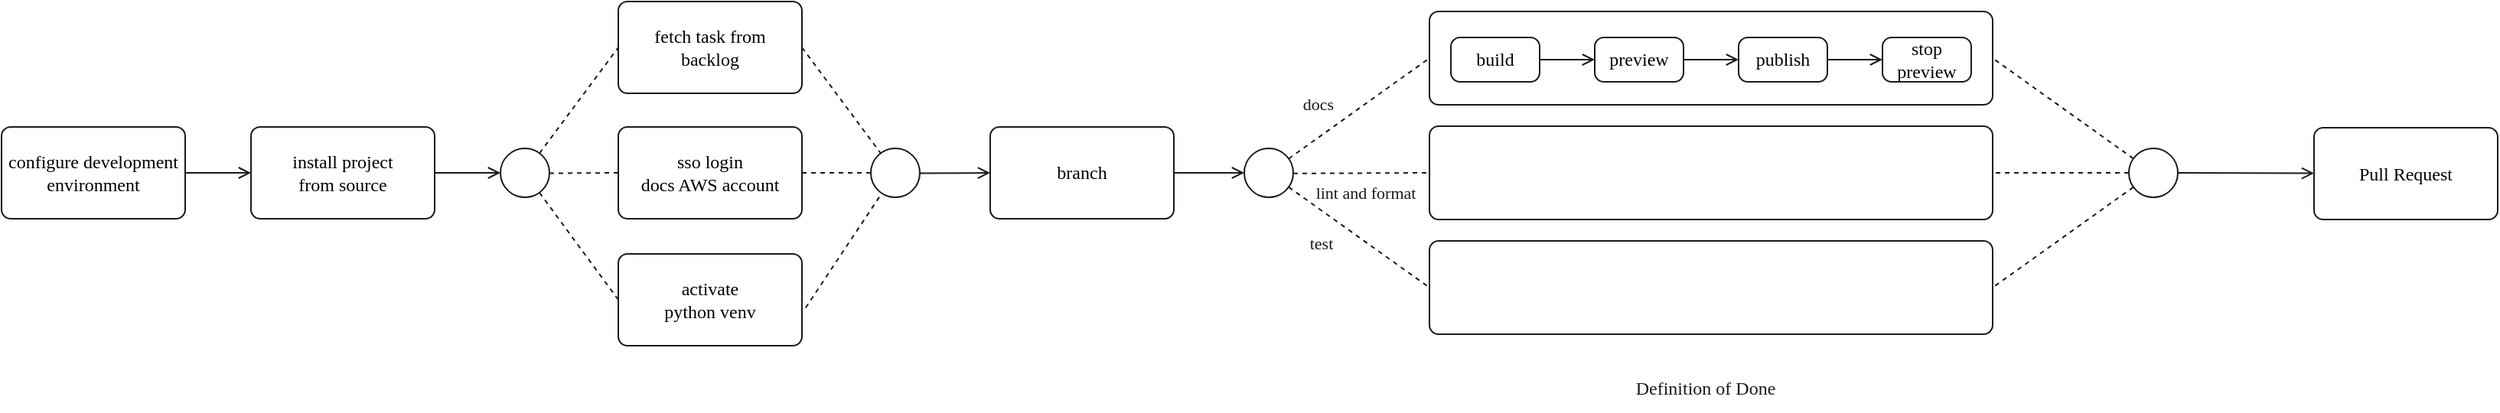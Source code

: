 <mxfile>
    <diagram id="FAohbAMqP-a9JWOfPqva" name="Page-1">
        <mxGraphModel dx="1869" dy="1135" grid="0" gridSize="10" guides="1" tooltips="1" connect="1" arrows="1" fold="1" page="0" pageScale="1" pageWidth="3300" pageHeight="4681" background="none" math="0" shadow="0">
            <root>
                <mxCell id="0"/>
                <mxCell id="1" style="" parent="0"/>
                <mxCell id="110" value="body" parent="0"/>
                <mxCell id="327" style="edgeStyle=none;html=1;dashed=1;strokeColor=#1A1A1A;endArrow=none;endFill=0;exitX=1.02;exitY=0.588;exitDx=0;exitDy=0;exitPerimeter=0;fontFamily=source code pro;fontColor=#1A1A1A;fontStyle=0" parent="110" source="128" target="323" edge="1">
                    <mxGeometry relative="1" as="geometry"/>
                </mxCell>
                <mxCell id="128" value="&lt;span&gt;activate&lt;br&gt;python venv&lt;br&gt;&lt;/span&gt;" style="rounded=1;whiteSpace=wrap;html=1;strokeColor=#1A1A1A;fillColor=none;arcSize=12;absoluteArcSize=1;fontFamily=source code pro;fontStyle=0" parent="110" vertex="1">
                    <mxGeometry x="74" y="-96" width="120" height="60" as="geometry"/>
                </mxCell>
                <mxCell id="326" style="edgeStyle=none;html=1;endArrow=none;endFill=0;dashed=1;strokeColor=#1A1A1A;fontFamily=source code pro;fontColor=#1A1A1A;fontStyle=0" parent="110" source="322" target="323" edge="1">
                    <mxGeometry relative="1" as="geometry"/>
                </mxCell>
                <mxCell id="322" value="&lt;span&gt;sso login&lt;br&gt;docs AWS account&lt;br&gt;&lt;/span&gt;" style="rounded=1;whiteSpace=wrap;html=1;strokeColor=#1A1A1A;fillColor=none;arcSize=12;absoluteArcSize=1;fontFamily=source code pro;fontStyle=0" parent="110" vertex="1">
                    <mxGeometry x="74" y="-179" width="120" height="60" as="geometry"/>
                </mxCell>
                <mxCell id="323" value="" style="ellipse;whiteSpace=wrap;html=1;aspect=fixed;fillColor=none;strokeColor=#1A1A1A;fontFamily=source code pro;fontColor=#1A1A1A;fontStyle=0" parent="110" vertex="1">
                    <mxGeometry x="239" y="-165" width="32" height="32" as="geometry"/>
                </mxCell>
                <mxCell id="325" value="&lt;span&gt;&lt;br&gt;&lt;/span&gt;" style="rounded=1;whiteSpace=wrap;html=1;strokeColor=#1A1A1A;fillColor=none;arcSize=12;absoluteArcSize=1;fontFamily=source code pro;fontColor=#1A1A1A;fontStyle=0" parent="110" vertex="1">
                    <mxGeometry x="604" y="-254.5" width="368" height="61" as="geometry"/>
                </mxCell>
                <mxCell id="328" value="&lt;span&gt;install project&lt;br&gt;from source&lt;br&gt;&lt;/span&gt;" style="rounded=1;whiteSpace=wrap;html=1;strokeColor=#1A1A1A;fillColor=none;arcSize=12;absoluteArcSize=1;fontFamily=source code pro;fontStyle=0" parent="110" vertex="1">
                    <mxGeometry x="-166" y="-179" width="120" height="60" as="geometry"/>
                </mxCell>
                <mxCell id="330" style="edgeStyle=none;html=1;strokeColor=#1A1A1A;endArrow=open;endFill=0;fontFamily=source code pro;fontColor=#1A1A1A;fontStyle=0" parent="110" source="328" target="331" edge="1">
                    <mxGeometry relative="1" as="geometry">
                        <mxPoint x="415" y="-139" as="targetPoint"/>
                        <mxPoint x="338.0" y="-139.119" as="sourcePoint"/>
                    </mxGeometry>
                </mxCell>
                <mxCell id="331" value="" style="ellipse;whiteSpace=wrap;html=1;aspect=fixed;fillColor=none;strokeColor=#1A1A1A;fontFamily=source code pro;fontColor=#1A1A1A;fontStyle=0" parent="110" vertex="1">
                    <mxGeometry x="-3" y="-165" width="32" height="32" as="geometry"/>
                </mxCell>
                <mxCell id="332" style="edgeStyle=none;html=1;dashed=1;strokeColor=#1A1A1A;endArrow=none;endFill=0;fontFamily=source code pro;fontColor=#1A1A1A;fontStyle=0" parent="110" source="331" target="322" edge="1">
                    <mxGeometry relative="1" as="geometry">
                        <mxPoint x="202.0" y="-115.264" as="sourcePoint"/>
                        <mxPoint x="260.759" y="-134.129" as="targetPoint"/>
                    </mxGeometry>
                </mxCell>
                <mxCell id="333" style="edgeStyle=none;html=1;dashed=1;strokeColor=#1A1A1A;endArrow=none;endFill=0;entryX=0;entryY=0.5;entryDx=0;entryDy=0;fontFamily=source code pro;fontColor=#1A1A1A;fontStyle=0" parent="110" source="331" target="128" edge="1">
                    <mxGeometry relative="1" as="geometry">
                        <mxPoint x="-6" y="-145" as="sourcePoint"/>
                        <mxPoint x="82" y="-154.294" as="targetPoint"/>
                    </mxGeometry>
                </mxCell>
                <mxCell id="337" value="&lt;span&gt;configure development&lt;br&gt;environment&lt;br&gt;&lt;/span&gt;" style="rounded=1;whiteSpace=wrap;html=1;strokeColor=#1A1A1A;fillColor=none;arcSize=12;absoluteArcSize=1;fontFamily=source code pro;fontStyle=0" parent="110" vertex="1">
                    <mxGeometry x="-329" y="-179" width="120" height="60" as="geometry"/>
                </mxCell>
                <mxCell id="338" style="edgeStyle=none;html=1;strokeColor=#1A1A1A;endArrow=open;endFill=0;fontFamily=source code pro;fontColor=#1A1A1A;fontStyle=0" parent="110" source="337" target="328" edge="1">
                    <mxGeometry relative="1" as="geometry">
                        <mxPoint x="-166" y="-149.71" as="targetPoint"/>
                        <mxPoint x="-36" y="-139" as="sourcePoint"/>
                    </mxGeometry>
                </mxCell>
                <mxCell id="339" value="docs" style="edgeStyle=none;html=1;dashed=1;strokeColor=#1A1A1A;endArrow=none;endFill=0;entryX=0;entryY=0.5;entryDx=0;entryDy=0;labelBackgroundColor=none;fontColor=#1A1A1A;fontFamily=source code pro;fontStyle=0" parent="110" source="358" target="325" edge="1">
                    <mxGeometry x="-0.359" y="18" relative="1" as="geometry">
                        <mxPoint x="202" y="-116.985" as="sourcePoint"/>
                        <mxPoint x="249.891" y="-133.734" as="targetPoint"/>
                        <mxPoint as="offset"/>
                    </mxGeometry>
                </mxCell>
                <mxCell id="340" value="&lt;span&gt;build&lt;br&gt;&lt;/span&gt;" style="rounded=1;whiteSpace=wrap;html=1;strokeColor=#1A1A1A;fillColor=none;arcSize=12;absoluteArcSize=1;fontFamily=source code pro;fontStyle=0" parent="110" vertex="1">
                    <mxGeometry x="618" y="-237.5" width="58" height="29" as="geometry"/>
                </mxCell>
                <mxCell id="341" value="&lt;span&gt;preview&lt;br&gt;&lt;/span&gt;" style="rounded=1;whiteSpace=wrap;html=1;strokeColor=#1A1A1A;fillColor=none;arcSize=12;absoluteArcSize=1;fontFamily=source code pro;fontStyle=0" parent="110" vertex="1">
                    <mxGeometry x="712" y="-237.5" width="58" height="29" as="geometry"/>
                </mxCell>
                <mxCell id="342" value="&lt;span&gt;stop&lt;br&gt;preview&lt;br&gt;&lt;/span&gt;" style="rounded=1;whiteSpace=wrap;html=1;strokeColor=#1A1A1A;fillColor=none;arcSize=12;absoluteArcSize=1;fontFamily=source code pro;fontStyle=0" parent="110" vertex="1">
                    <mxGeometry x="900" y="-237.5" width="58" height="29" as="geometry"/>
                </mxCell>
                <mxCell id="344" style="edgeStyle=none;html=1;strokeColor=#1A1A1A;endArrow=open;endFill=0;fontFamily=source code pro;fontStyle=0" parent="110" source="340" target="341" edge="1">
                    <mxGeometry relative="1" as="geometry">
                        <mxPoint x="724" y="-199" as="targetPoint"/>
                        <mxPoint x="681" y="-199" as="sourcePoint"/>
                    </mxGeometry>
                </mxCell>
                <mxCell id="345" value="&lt;span&gt;publish&lt;br&gt;&lt;/span&gt;" style="rounded=1;whiteSpace=wrap;html=1;strokeColor=#1A1A1A;fillColor=none;arcSize=12;absoluteArcSize=1;fontFamily=source code pro;fontStyle=0" parent="110" vertex="1">
                    <mxGeometry x="806" y="-237.5" width="58" height="29" as="geometry"/>
                </mxCell>
                <mxCell id="346" style="edgeStyle=none;html=1;strokeColor=#1A1A1A;endArrow=open;endFill=0;fontFamily=source code pro;fontStyle=0" parent="110" source="341" target="345" edge="1">
                    <mxGeometry relative="1" as="geometry">
                        <mxPoint x="751" y="-170.5" as="targetPoint"/>
                        <mxPoint x="703" y="-194.5" as="sourcePoint"/>
                    </mxGeometry>
                </mxCell>
                <mxCell id="348" style="edgeStyle=none;html=1;strokeColor=#1A1A1A;endArrow=open;endFill=0;fontFamily=source code pro;fontStyle=0" parent="110" source="345" target="342" edge="1">
                    <mxGeometry relative="1" as="geometry">
                        <mxPoint x="816" y="-213" as="targetPoint"/>
                        <mxPoint x="780" y="-213" as="sourcePoint"/>
                    </mxGeometry>
                </mxCell>
                <mxCell id="349" value="&lt;span&gt;fetch task from&lt;br&gt;backlog&lt;br&gt;&lt;/span&gt;" style="rounded=1;whiteSpace=wrap;html=1;strokeColor=#1A1A1A;fillColor=none;arcSize=12;absoluteArcSize=1;fontFamily=source code pro;fontStyle=0" parent="110" vertex="1">
                    <mxGeometry x="74" y="-261" width="120" height="60" as="geometry"/>
                </mxCell>
                <mxCell id="350" style="edgeStyle=none;html=1;dashed=1;strokeColor=#1A1A1A;endArrow=none;endFill=0;entryX=0;entryY=0.5;entryDx=0;entryDy=0;fontFamily=source code pro;fontColor=#1A1A1A;fontStyle=0" parent="110" source="331" target="349" edge="1">
                    <mxGeometry relative="1" as="geometry">
                        <mxPoint x="38.201" y="-143.994" as="sourcePoint"/>
                        <mxPoint x="82" y="-158.832" as="targetPoint"/>
                    </mxGeometry>
                </mxCell>
                <mxCell id="351" style="edgeStyle=none;html=1;dashed=1;strokeColor=#1A1A1A;endArrow=none;endFill=0;exitX=1;exitY=0.5;exitDx=0;exitDy=0;fontFamily=source code pro;fontColor=#1A1A1A;fontStyle=0" parent="110" source="349" target="323" edge="1">
                    <mxGeometry relative="1" as="geometry">
                        <mxPoint x="30.115" y="-153.331" as="sourcePoint"/>
                        <mxPoint x="82" y="-257" as="targetPoint"/>
                    </mxGeometry>
                </mxCell>
                <mxCell id="352" value="&lt;span&gt;&lt;br&gt;&lt;/span&gt;" style="rounded=1;whiteSpace=wrap;html=1;strokeColor=#1A1A1A;fillColor=none;arcSize=12;absoluteArcSize=1;fontFamily=source code pro;fontColor=#1A1A1A;fontStyle=0" parent="110" vertex="1">
                    <mxGeometry x="604" y="-179.5" width="368" height="61" as="geometry"/>
                </mxCell>
                <mxCell id="353" value="lint and format" style="edgeStyle=none;html=1;dashed=1;strokeColor=#1A1A1A;endArrow=none;endFill=0;entryX=0;entryY=0.5;entryDx=0;entryDy=0;labelBackgroundColor=none;fontColor=#1A1A1A;fontFamily=source code pro;fontStyle=0" parent="110" source="358" target="352" edge="1">
                    <mxGeometry x="0.056" y="-13" relative="1" as="geometry">
                        <mxPoint x="339.002" y="-88.982" as="sourcePoint"/>
                        <mxPoint x="324.541" y="-60.734" as="targetPoint"/>
                        <mxPoint as="offset"/>
                    </mxGeometry>
                </mxCell>
                <mxCell id="354" value="&lt;span&gt;&lt;br&gt;&lt;/span&gt;" style="rounded=1;whiteSpace=wrap;html=1;strokeColor=#1A1A1A;fillColor=none;arcSize=12;absoluteArcSize=1;fontFamily=source code pro;fontColor=#1A1A1A;fontStyle=0" parent="110" vertex="1">
                    <mxGeometry x="604" y="-104.5" width="368" height="61" as="geometry"/>
                </mxCell>
                <mxCell id="355" value="test" style="edgeStyle=none;html=1;dashed=1;strokeColor=#1A1A1A;endArrow=none;endFill=0;entryX=0;entryY=0.5;entryDx=0;entryDy=0;labelBackgroundColor=none;fontColor=#1A1A1A;fontFamily=source code pro;fontStyle=0" parent="110" source="358" target="354" edge="1">
                    <mxGeometry x="-0.32" y="-18" relative="1" as="geometry">
                        <mxPoint x="339.002" y="-13.982" as="sourcePoint"/>
                        <mxPoint x="324.541" y="14.266" as="targetPoint"/>
                        <mxPoint as="offset"/>
                    </mxGeometry>
                </mxCell>
                <mxCell id="356" value="&lt;span&gt;branch&lt;br&gt;&lt;/span&gt;" style="rounded=1;whiteSpace=wrap;html=1;strokeColor=#1A1A1A;fillColor=none;arcSize=12;absoluteArcSize=1;fontFamily=source code pro;fontStyle=0" parent="110" vertex="1">
                    <mxGeometry x="317" y="-179" width="120" height="60" as="geometry"/>
                </mxCell>
                <mxCell id="357" style="edgeStyle=none;html=1;strokeColor=#1A1A1A;endArrow=open;endFill=0;entryX=0;entryY=0.5;entryDx=0;entryDy=0;fontFamily=source code pro;fontColor=#1A1A1A;fontStyle=0" parent="110" source="323" target="356" edge="1">
                    <mxGeometry relative="1" as="geometry">
                        <mxPoint x="-156" y="-139" as="targetPoint"/>
                        <mxPoint x="-199" y="-139" as="sourcePoint"/>
                    </mxGeometry>
                </mxCell>
                <mxCell id="358" value="" style="ellipse;whiteSpace=wrap;html=1;aspect=fixed;fillColor=none;strokeColor=#1A1A1A;fontFamily=source code pro;fontColor=#1A1A1A;fontStyle=0" parent="110" vertex="1">
                    <mxGeometry x="483" y="-165" width="32" height="32" as="geometry"/>
                </mxCell>
                <mxCell id="359" style="edgeStyle=none;html=1;strokeColor=#1A1A1A;endArrow=open;endFill=0;exitX=1;exitY=0.5;exitDx=0;exitDy=0;fontFamily=source code pro;fontColor=#1A1A1A;fontStyle=0" parent="110" source="356" target="358" edge="1">
                    <mxGeometry relative="1" as="geometry">
                        <mxPoint x="319" y="-139" as="targetPoint"/>
                        <mxPoint x="355.035" y="-328.277" as="sourcePoint"/>
                    </mxGeometry>
                </mxCell>
                <mxCell id="360" value="" style="edgeStyle=none;html=1;dashed=1;strokeColor=#1A1A1A;endArrow=none;endFill=0;entryX=1;entryY=0.5;entryDx=0;entryDy=0;labelBackgroundColor=none;fontColor=#1A1A1A;fontFamily=source code pro;fontStyle=0" parent="110" source="364" target="325" edge="1">
                    <mxGeometry x="0.066" y="20" relative="1" as="geometry">
                        <mxPoint x="956" y="-116.985" as="sourcePoint"/>
                        <mxPoint x="1358" y="-224.0" as="targetPoint"/>
                        <mxPoint as="offset"/>
                    </mxGeometry>
                </mxCell>
                <mxCell id="361" value="" style="edgeStyle=none;html=1;dashed=1;strokeColor=#1A1A1A;endArrow=none;endFill=0;entryX=1;entryY=0.5;entryDx=0;entryDy=0;labelBackgroundColor=none;fontColor=#1A1A1A;fontFamily=source code pro;fontStyle=0" parent="110" source="364" target="352" edge="1">
                    <mxGeometry x="0.153" y="14" relative="1" as="geometry">
                        <mxPoint x="1093.002" y="-88.982" as="sourcePoint"/>
                        <mxPoint x="1358" y="-149" as="targetPoint"/>
                        <mxPoint as="offset"/>
                    </mxGeometry>
                </mxCell>
                <mxCell id="362" value="" style="edgeStyle=none;html=1;dashed=1;strokeColor=#1A1A1A;endArrow=none;endFill=0;entryX=1;entryY=0.5;entryDx=0;entryDy=0;labelBackgroundColor=none;fontColor=#1A1A1A;fontFamily=source code pro;fontStyle=0" parent="110" source="364" target="354" edge="1">
                    <mxGeometry x="-0.174" y="15" relative="1" as="geometry">
                        <mxPoint x="1093.002" y="-13.982" as="sourcePoint"/>
                        <mxPoint x="1358" y="-74" as="targetPoint"/>
                        <mxPoint as="offset"/>
                    </mxGeometry>
                </mxCell>
                <mxCell id="363" value="&lt;span&gt;Pull Request&lt;br&gt;&lt;/span&gt;" style="rounded=1;whiteSpace=wrap;html=1;strokeColor=#1A1A1A;fillColor=none;arcSize=12;absoluteArcSize=1;fontFamily=source code pro;fontStyle=0" parent="110" vertex="1">
                    <mxGeometry x="1182" y="-178.5" width="120" height="60" as="geometry"/>
                </mxCell>
                <mxCell id="364" value="" style="ellipse;whiteSpace=wrap;html=1;aspect=fixed;fillColor=none;strokeColor=#1A1A1A;fontFamily=source code pro;fontColor=#1A1A1A;fontStyle=0" parent="110" vertex="1">
                    <mxGeometry x="1061" y="-165" width="32" height="32" as="geometry"/>
                </mxCell>
                <mxCell id="365" style="edgeStyle=none;html=1;strokeColor=#1A1A1A;endArrow=open;endFill=0;exitX=1;exitY=0.5;exitDx=0;exitDy=0;fontFamily=source code pro;fontColor=#1A1A1A;fontStyle=0" parent="110" source="364" target="363" edge="1">
                    <mxGeometry relative="1" as="geometry">
                        <mxPoint x="1142" y="-243" as="targetPoint"/>
                        <mxPoint x="1109.035" y="-328.277" as="sourcePoint"/>
                    </mxGeometry>
                </mxCell>
                <mxCell id="367" value="Definition of Done" style="text;html=1;strokeColor=none;fillColor=none;align=center;verticalAlign=middle;whiteSpace=wrap;rounded=0;fontColor=#1A1A1A;fontFamily=source code pro;fontStyle=0" parent="110" vertex="1">
                    <mxGeometry x="731" y="-23" width="107" height="30" as="geometry"/>
                </mxCell>
            </root>
        </mxGraphModel>
    </diagram>
</mxfile>